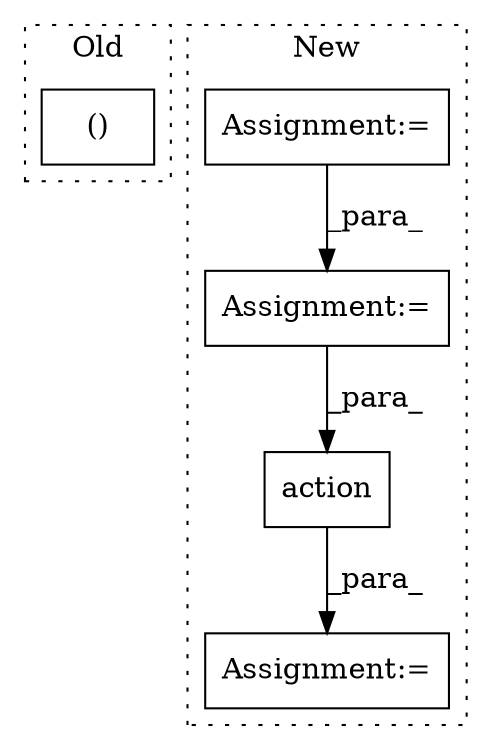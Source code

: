 digraph G {
subgraph cluster0 {
1 [label="()" a="106" s="12087" l="27" shape="box"];
label = "Old";
style="dotted";
}
subgraph cluster1 {
2 [label="action" a="32" s="13087,13121" l="7,1" shape="box"];
3 [label="Assignment:=" a="7" s="13066" l="1" shape="box"];
4 [label="Assignment:=" a="7" s="12899" l="1" shape="box"];
5 [label="Assignment:=" a="7" s="12993" l="1" shape="box"];
label = "New";
style="dotted";
}
2 -> 3 [label="_para_"];
4 -> 5 [label="_para_"];
5 -> 2 [label="_para_"];
}
